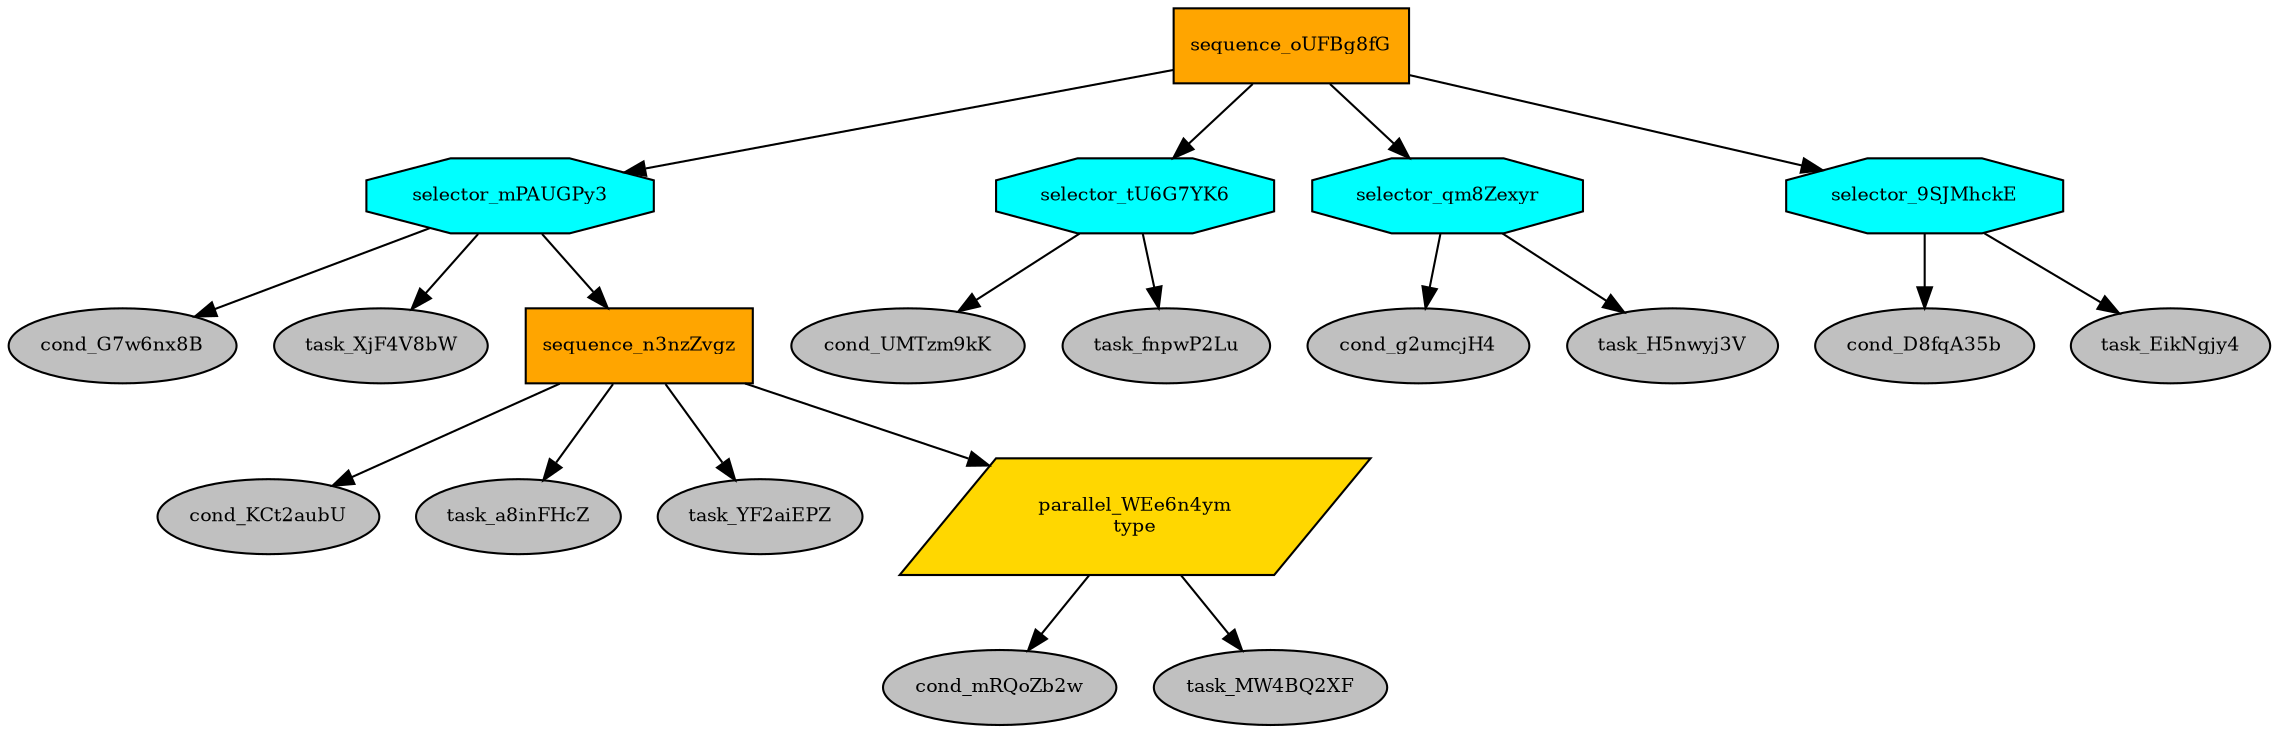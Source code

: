 digraph pastafarianism {
ordering=out;
graph [fontname="times-roman"];
node [fontname="times-roman"];
edge [fontname="times-roman"];
sequence_oUFBg8fG [fillcolor=orange, fontcolor=black, fontsize=9, label=sequence_oUFBg8fG, shape=box, style=filled];
selector_mPAUGPy3 [fillcolor=cyan, fontcolor=black, fontsize=9, label=selector_mPAUGPy3, shape=octagon, style=filled];
sequence_oUFBg8fG -> selector_mPAUGPy3;
cond_G7w6nx8B [fillcolor=gray, fontcolor=black, fontsize=9, label=cond_G7w6nx8B, shape=ellipse, style=filled];
selector_mPAUGPy3 -> cond_G7w6nx8B;
task_XjF4V8bW [fillcolor=gray, fontcolor=black, fontsize=9, label=task_XjF4V8bW, shape=ellipse, style=filled];
selector_mPAUGPy3 -> task_XjF4V8bW;
sequence_n3nzZvgz [fillcolor=orange, fontcolor=black, fontsize=9, label=sequence_n3nzZvgz, shape=box, style=filled];
selector_mPAUGPy3 -> sequence_n3nzZvgz;
cond_KCt2aubU [fillcolor=gray, fontcolor=black, fontsize=9, label=cond_KCt2aubU, shape=ellipse, style=filled];
sequence_n3nzZvgz -> cond_KCt2aubU;
task_a8inFHcZ [fillcolor=gray, fontcolor=black, fontsize=9, label=task_a8inFHcZ, shape=ellipse, style=filled];
sequence_n3nzZvgz -> task_a8inFHcZ;
task_YF2aiEPZ [fillcolor=gray, fontcolor=black, fontsize=9, label=task_YF2aiEPZ, shape=ellipse, style=filled];
sequence_n3nzZvgz -> task_YF2aiEPZ;
parallel_WEe6n4ym [fillcolor=gold, fontcolor=black, fontsize=9, label="parallel_WEe6n4ym\ntype", shape=parallelogram, style=filled];
sequence_n3nzZvgz -> parallel_WEe6n4ym;
cond_mRQoZb2w [fillcolor=gray, fontcolor=black, fontsize=9, label=cond_mRQoZb2w, shape=ellipse, style=filled];
parallel_WEe6n4ym -> cond_mRQoZb2w;
task_MW4BQ2XF [fillcolor=gray, fontcolor=black, fontsize=9, label=task_MW4BQ2XF, shape=ellipse, style=filled];
parallel_WEe6n4ym -> task_MW4BQ2XF;
selector_tU6G7YK6 [fillcolor=cyan, fontcolor=black, fontsize=9, label=selector_tU6G7YK6, shape=octagon, style=filled];
sequence_oUFBg8fG -> selector_tU6G7YK6;
cond_UMTzm9kK [fillcolor=gray, fontcolor=black, fontsize=9, label=cond_UMTzm9kK, shape=ellipse, style=filled];
selector_tU6G7YK6 -> cond_UMTzm9kK;
task_fnpwP2Lu [fillcolor=gray, fontcolor=black, fontsize=9, label=task_fnpwP2Lu, shape=ellipse, style=filled];
selector_tU6G7YK6 -> task_fnpwP2Lu;
selector_qm8Zexyr [fillcolor=cyan, fontcolor=black, fontsize=9, label=selector_qm8Zexyr, shape=octagon, style=filled];
sequence_oUFBg8fG -> selector_qm8Zexyr;
cond_g2umcjH4 [fillcolor=gray, fontcolor=black, fontsize=9, label=cond_g2umcjH4, shape=ellipse, style=filled];
selector_qm8Zexyr -> cond_g2umcjH4;
task_H5nwyj3V [fillcolor=gray, fontcolor=black, fontsize=9, label=task_H5nwyj3V, shape=ellipse, style=filled];
selector_qm8Zexyr -> task_H5nwyj3V;
selector_9SJMhckE [fillcolor=cyan, fontcolor=black, fontsize=9, label=selector_9SJMhckE, shape=octagon, style=filled];
sequence_oUFBg8fG -> selector_9SJMhckE;
cond_D8fqA35b [fillcolor=gray, fontcolor=black, fontsize=9, label=cond_D8fqA35b, shape=ellipse, style=filled];
selector_9SJMhckE -> cond_D8fqA35b;
task_EikNgjy4 [fillcolor=gray, fontcolor=black, fontsize=9, label=task_EikNgjy4, shape=ellipse, style=filled];
selector_9SJMhckE -> task_EikNgjy4;
}
